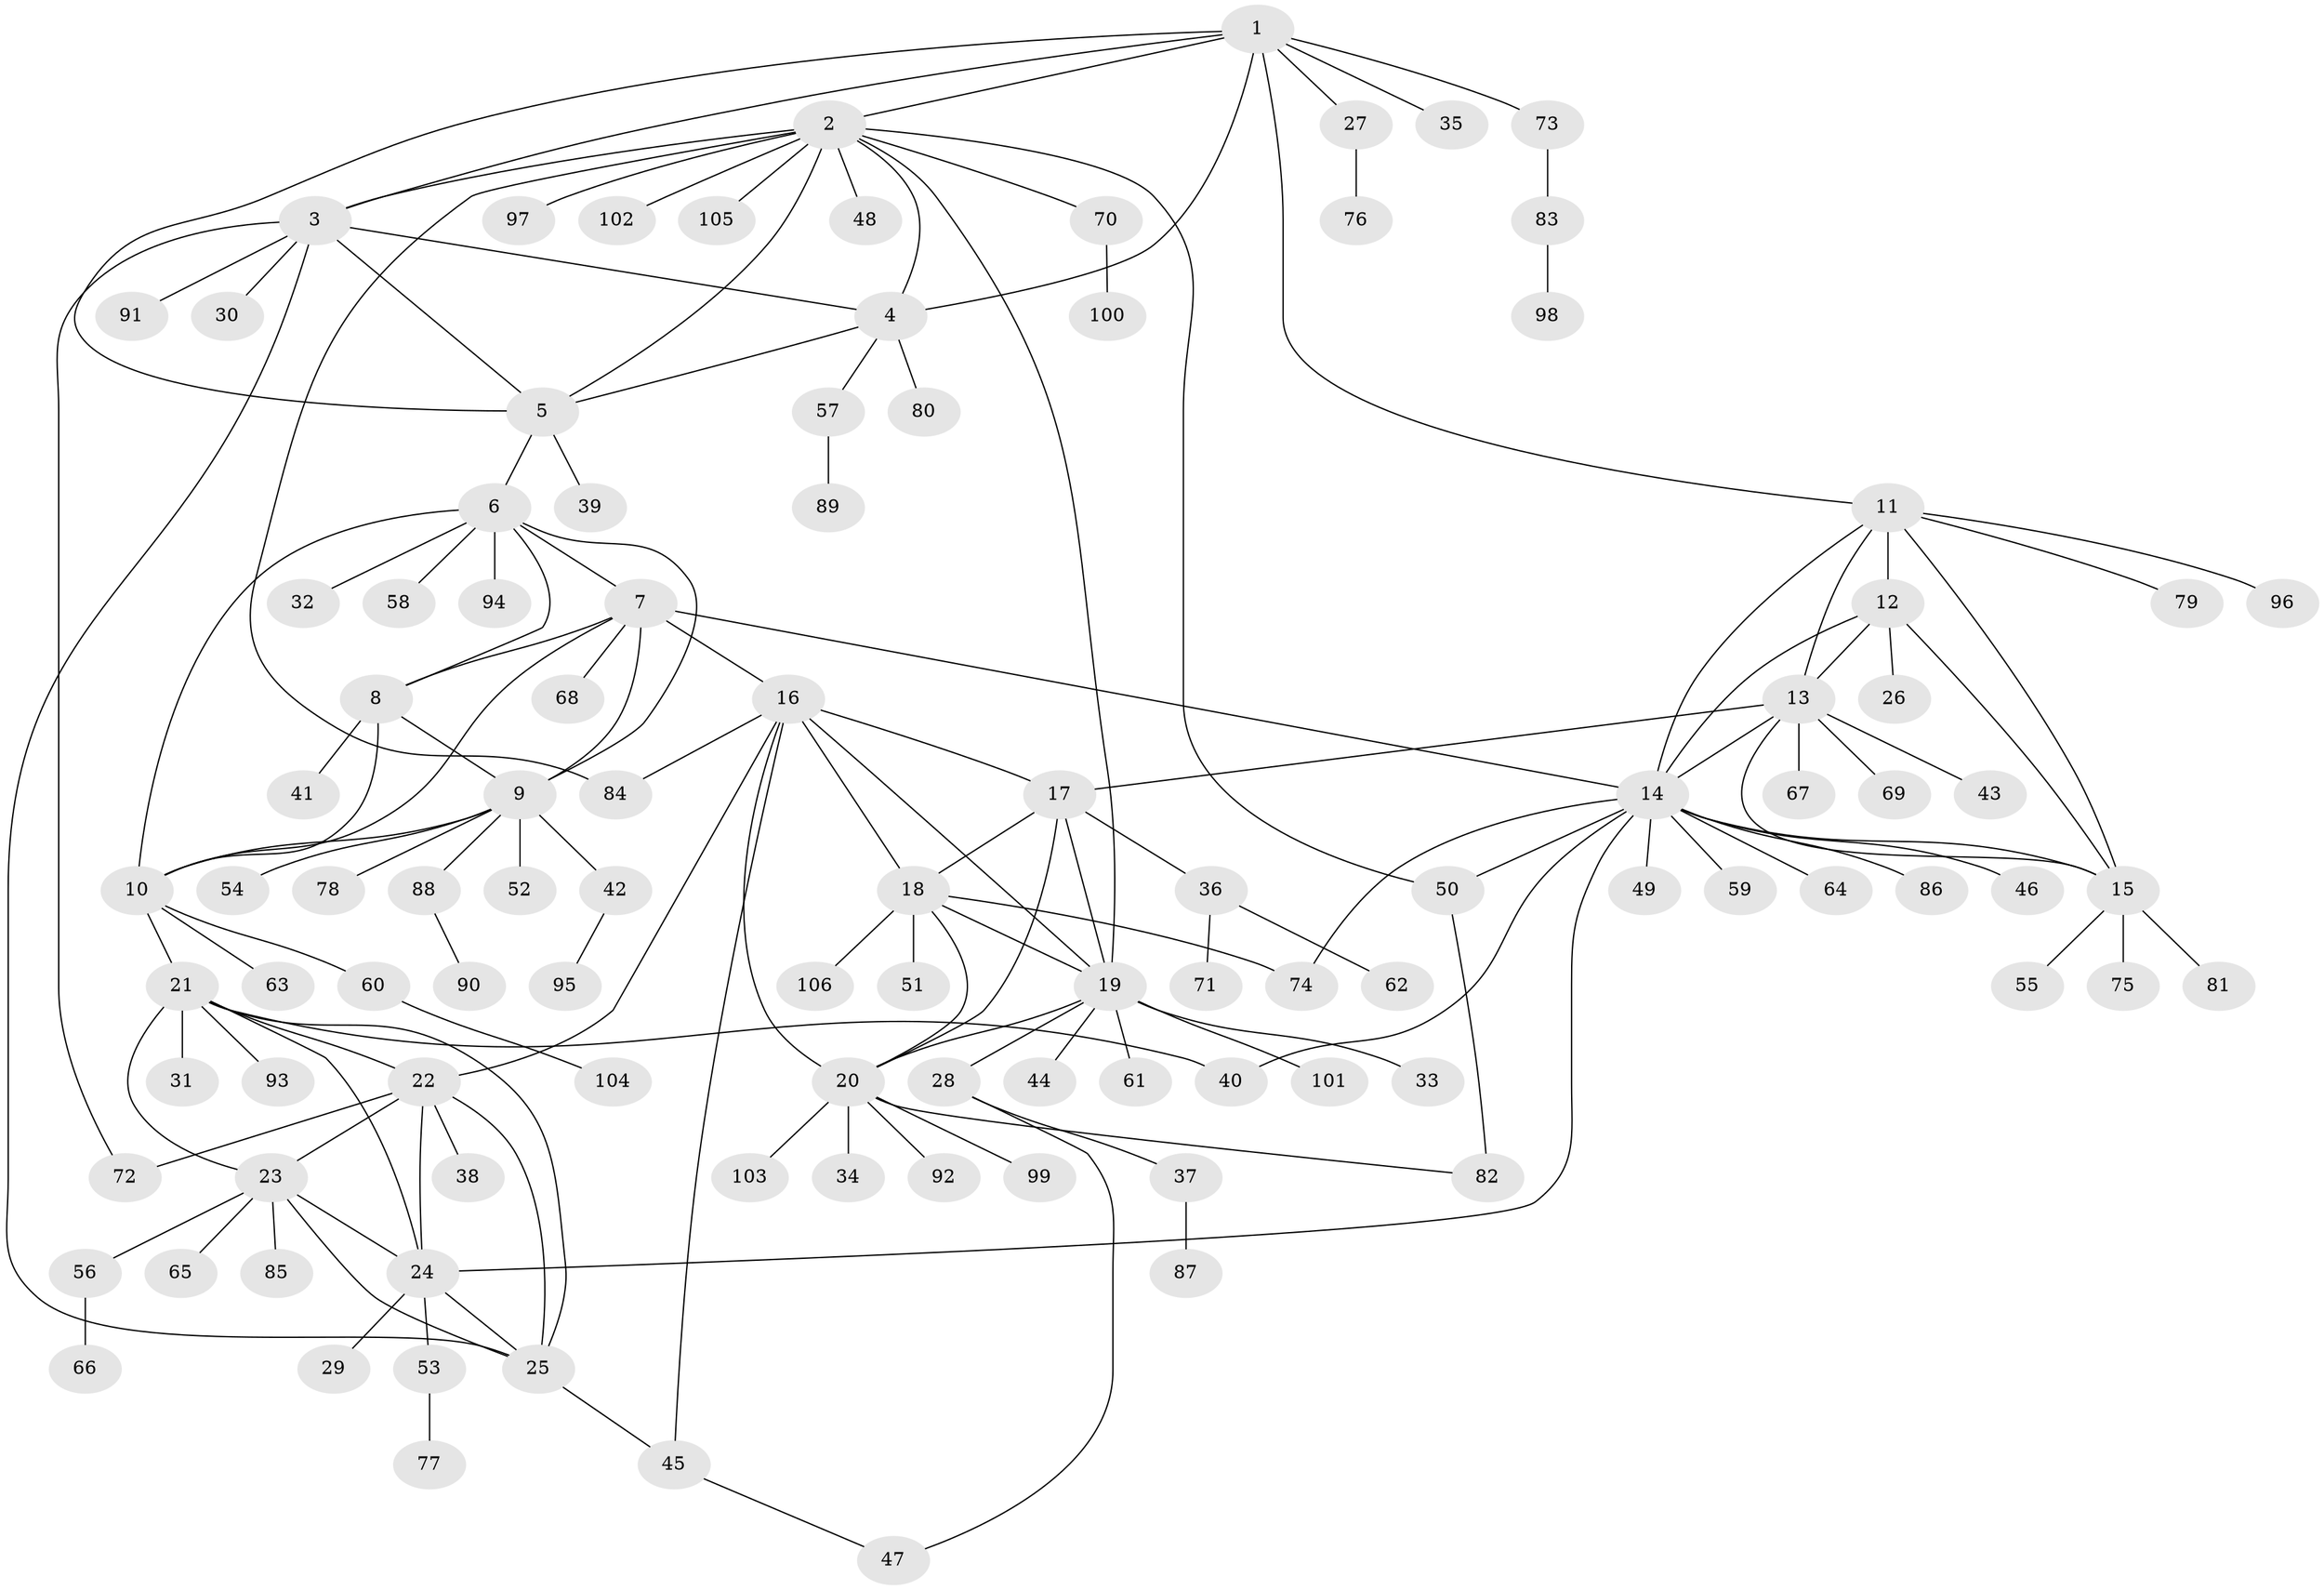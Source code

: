 // Generated by graph-tools (version 1.1) at 2025/15/03/09/25 04:15:45]
// undirected, 106 vertices, 149 edges
graph export_dot {
graph [start="1"]
  node [color=gray90,style=filled];
  1;
  2;
  3;
  4;
  5;
  6;
  7;
  8;
  9;
  10;
  11;
  12;
  13;
  14;
  15;
  16;
  17;
  18;
  19;
  20;
  21;
  22;
  23;
  24;
  25;
  26;
  27;
  28;
  29;
  30;
  31;
  32;
  33;
  34;
  35;
  36;
  37;
  38;
  39;
  40;
  41;
  42;
  43;
  44;
  45;
  46;
  47;
  48;
  49;
  50;
  51;
  52;
  53;
  54;
  55;
  56;
  57;
  58;
  59;
  60;
  61;
  62;
  63;
  64;
  65;
  66;
  67;
  68;
  69;
  70;
  71;
  72;
  73;
  74;
  75;
  76;
  77;
  78;
  79;
  80;
  81;
  82;
  83;
  84;
  85;
  86;
  87;
  88;
  89;
  90;
  91;
  92;
  93;
  94;
  95;
  96;
  97;
  98;
  99;
  100;
  101;
  102;
  103;
  104;
  105;
  106;
  1 -- 2;
  1 -- 3;
  1 -- 4;
  1 -- 5;
  1 -- 11;
  1 -- 27;
  1 -- 35;
  1 -- 73;
  2 -- 3;
  2 -- 4;
  2 -- 5;
  2 -- 19;
  2 -- 48;
  2 -- 50;
  2 -- 70;
  2 -- 84;
  2 -- 97;
  2 -- 102;
  2 -- 105;
  3 -- 4;
  3 -- 5;
  3 -- 25;
  3 -- 30;
  3 -- 72;
  3 -- 91;
  4 -- 5;
  4 -- 57;
  4 -- 80;
  5 -- 6;
  5 -- 39;
  6 -- 7;
  6 -- 8;
  6 -- 9;
  6 -- 10;
  6 -- 32;
  6 -- 58;
  6 -- 94;
  7 -- 8;
  7 -- 9;
  7 -- 10;
  7 -- 14;
  7 -- 16;
  7 -- 68;
  8 -- 9;
  8 -- 10;
  8 -- 41;
  9 -- 10;
  9 -- 42;
  9 -- 52;
  9 -- 54;
  9 -- 78;
  9 -- 88;
  10 -- 21;
  10 -- 60;
  10 -- 63;
  11 -- 12;
  11 -- 13;
  11 -- 14;
  11 -- 15;
  11 -- 79;
  11 -- 96;
  12 -- 13;
  12 -- 14;
  12 -- 15;
  12 -- 26;
  13 -- 14;
  13 -- 15;
  13 -- 17;
  13 -- 43;
  13 -- 67;
  13 -- 69;
  14 -- 15;
  14 -- 24;
  14 -- 40;
  14 -- 46;
  14 -- 49;
  14 -- 50;
  14 -- 59;
  14 -- 64;
  14 -- 74;
  14 -- 86;
  15 -- 55;
  15 -- 75;
  15 -- 81;
  16 -- 17;
  16 -- 18;
  16 -- 19;
  16 -- 20;
  16 -- 22;
  16 -- 45;
  16 -- 84;
  17 -- 18;
  17 -- 19;
  17 -- 20;
  17 -- 36;
  18 -- 19;
  18 -- 20;
  18 -- 51;
  18 -- 74;
  18 -- 106;
  19 -- 20;
  19 -- 28;
  19 -- 33;
  19 -- 44;
  19 -- 61;
  19 -- 101;
  20 -- 34;
  20 -- 82;
  20 -- 92;
  20 -- 99;
  20 -- 103;
  21 -- 22;
  21 -- 23;
  21 -- 24;
  21 -- 25;
  21 -- 31;
  21 -- 40;
  21 -- 93;
  22 -- 23;
  22 -- 24;
  22 -- 25;
  22 -- 38;
  22 -- 72;
  23 -- 24;
  23 -- 25;
  23 -- 56;
  23 -- 65;
  23 -- 85;
  24 -- 25;
  24 -- 29;
  24 -- 53;
  25 -- 45;
  27 -- 76;
  28 -- 37;
  28 -- 47;
  36 -- 62;
  36 -- 71;
  37 -- 87;
  42 -- 95;
  45 -- 47;
  50 -- 82;
  53 -- 77;
  56 -- 66;
  57 -- 89;
  60 -- 104;
  70 -- 100;
  73 -- 83;
  83 -- 98;
  88 -- 90;
}
